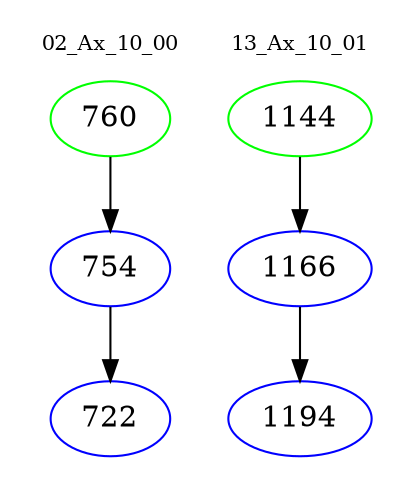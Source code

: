 digraph{
subgraph cluster_0 {
color = white
label = "02_Ax_10_00";
fontsize=10;
T0_760 [label="760", color="green"]
T0_760 -> T0_754 [color="black"]
T0_754 [label="754", color="blue"]
T0_754 -> T0_722 [color="black"]
T0_722 [label="722", color="blue"]
}
subgraph cluster_1 {
color = white
label = "13_Ax_10_01";
fontsize=10;
T1_1144 [label="1144", color="green"]
T1_1144 -> T1_1166 [color="black"]
T1_1166 [label="1166", color="blue"]
T1_1166 -> T1_1194 [color="black"]
T1_1194 [label="1194", color="blue"]
}
}
